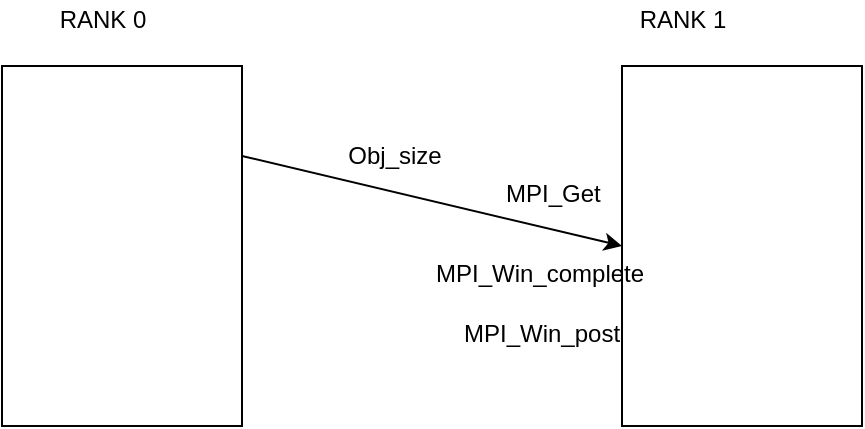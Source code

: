 <mxfile version="13.3.4" type="device"><diagram id="3r83DdnQLAlc7iv7Wh35" name="Page-1"><mxGraphModel dx="782" dy="376" grid="1" gridSize="10" guides="1" tooltips="1" connect="1" arrows="1" fold="1" page="1" pageScale="1" pageWidth="827" pageHeight="1169" math="0" shadow="0"><root><mxCell id="0"/><mxCell id="1" parent="0"/><mxCell id="ys2QTr5PegH3jcXO1L2a-1" value="" style="rounded=0;whiteSpace=wrap;html=1;" vertex="1" parent="1"><mxGeometry x="200" y="80" width="120" height="180" as="geometry"/></mxCell><mxCell id="ys2QTr5PegH3jcXO1L2a-2" value="" style="rounded=0;whiteSpace=wrap;html=1;" vertex="1" parent="1"><mxGeometry x="510" y="80" width="120" height="180" as="geometry"/></mxCell><mxCell id="ys2QTr5PegH3jcXO1L2a-3" value="RANK 0" style="text;html=1;align=center;verticalAlign=middle;resizable=0;points=[];autosize=1;" vertex="1" parent="1"><mxGeometry x="220" y="47" width="60" height="20" as="geometry"/></mxCell><mxCell id="ys2QTr5PegH3jcXO1L2a-4" value="RANK 1" style="text;html=1;align=center;verticalAlign=middle;resizable=0;points=[];autosize=1;" vertex="1" parent="1"><mxGeometry x="510" y="47" width="60" height="20" as="geometry"/></mxCell><mxCell id="ys2QTr5PegH3jcXO1L2a-5" value="" style="endArrow=classic;html=1;exitX=1;exitY=0.25;exitDx=0;exitDy=0;entryX=0;entryY=0.5;entryDx=0;entryDy=0;" edge="1" parent="1" source="ys2QTr5PegH3jcXO1L2a-1" target="ys2QTr5PegH3jcXO1L2a-2"><mxGeometry width="50" height="50" relative="1" as="geometry"><mxPoint x="370" y="220" as="sourcePoint"/><mxPoint x="420" y="170" as="targetPoint"/></mxGeometry></mxCell><mxCell id="ys2QTr5PegH3jcXO1L2a-6" value="MPI_Win_post" style="text;whiteSpace=wrap;html=1;" vertex="1" parent="1"><mxGeometry x="429" y="200" width="100" height="30" as="geometry"/></mxCell><mxCell id="ys2QTr5PegH3jcXO1L2a-7" value="MPI_Win_complete" style="text;whiteSpace=wrap;html=1;" vertex="1" parent="1"><mxGeometry x="415" y="170" width="130" height="30" as="geometry"/></mxCell><mxCell id="ys2QTr5PegH3jcXO1L2a-8" value="MPI_Get" style="text;whiteSpace=wrap;html=1;" vertex="1" parent="1"><mxGeometry x="450" y="130" width="70" height="30" as="geometry"/></mxCell><mxCell id="ys2QTr5PegH3jcXO1L2a-9" value="Obj_size" style="text;html=1;align=center;verticalAlign=middle;resizable=0;points=[];autosize=1;" vertex="1" parent="1"><mxGeometry x="366" y="115" width="60" height="20" as="geometry"/></mxCell></root></mxGraphModel></diagram></mxfile>